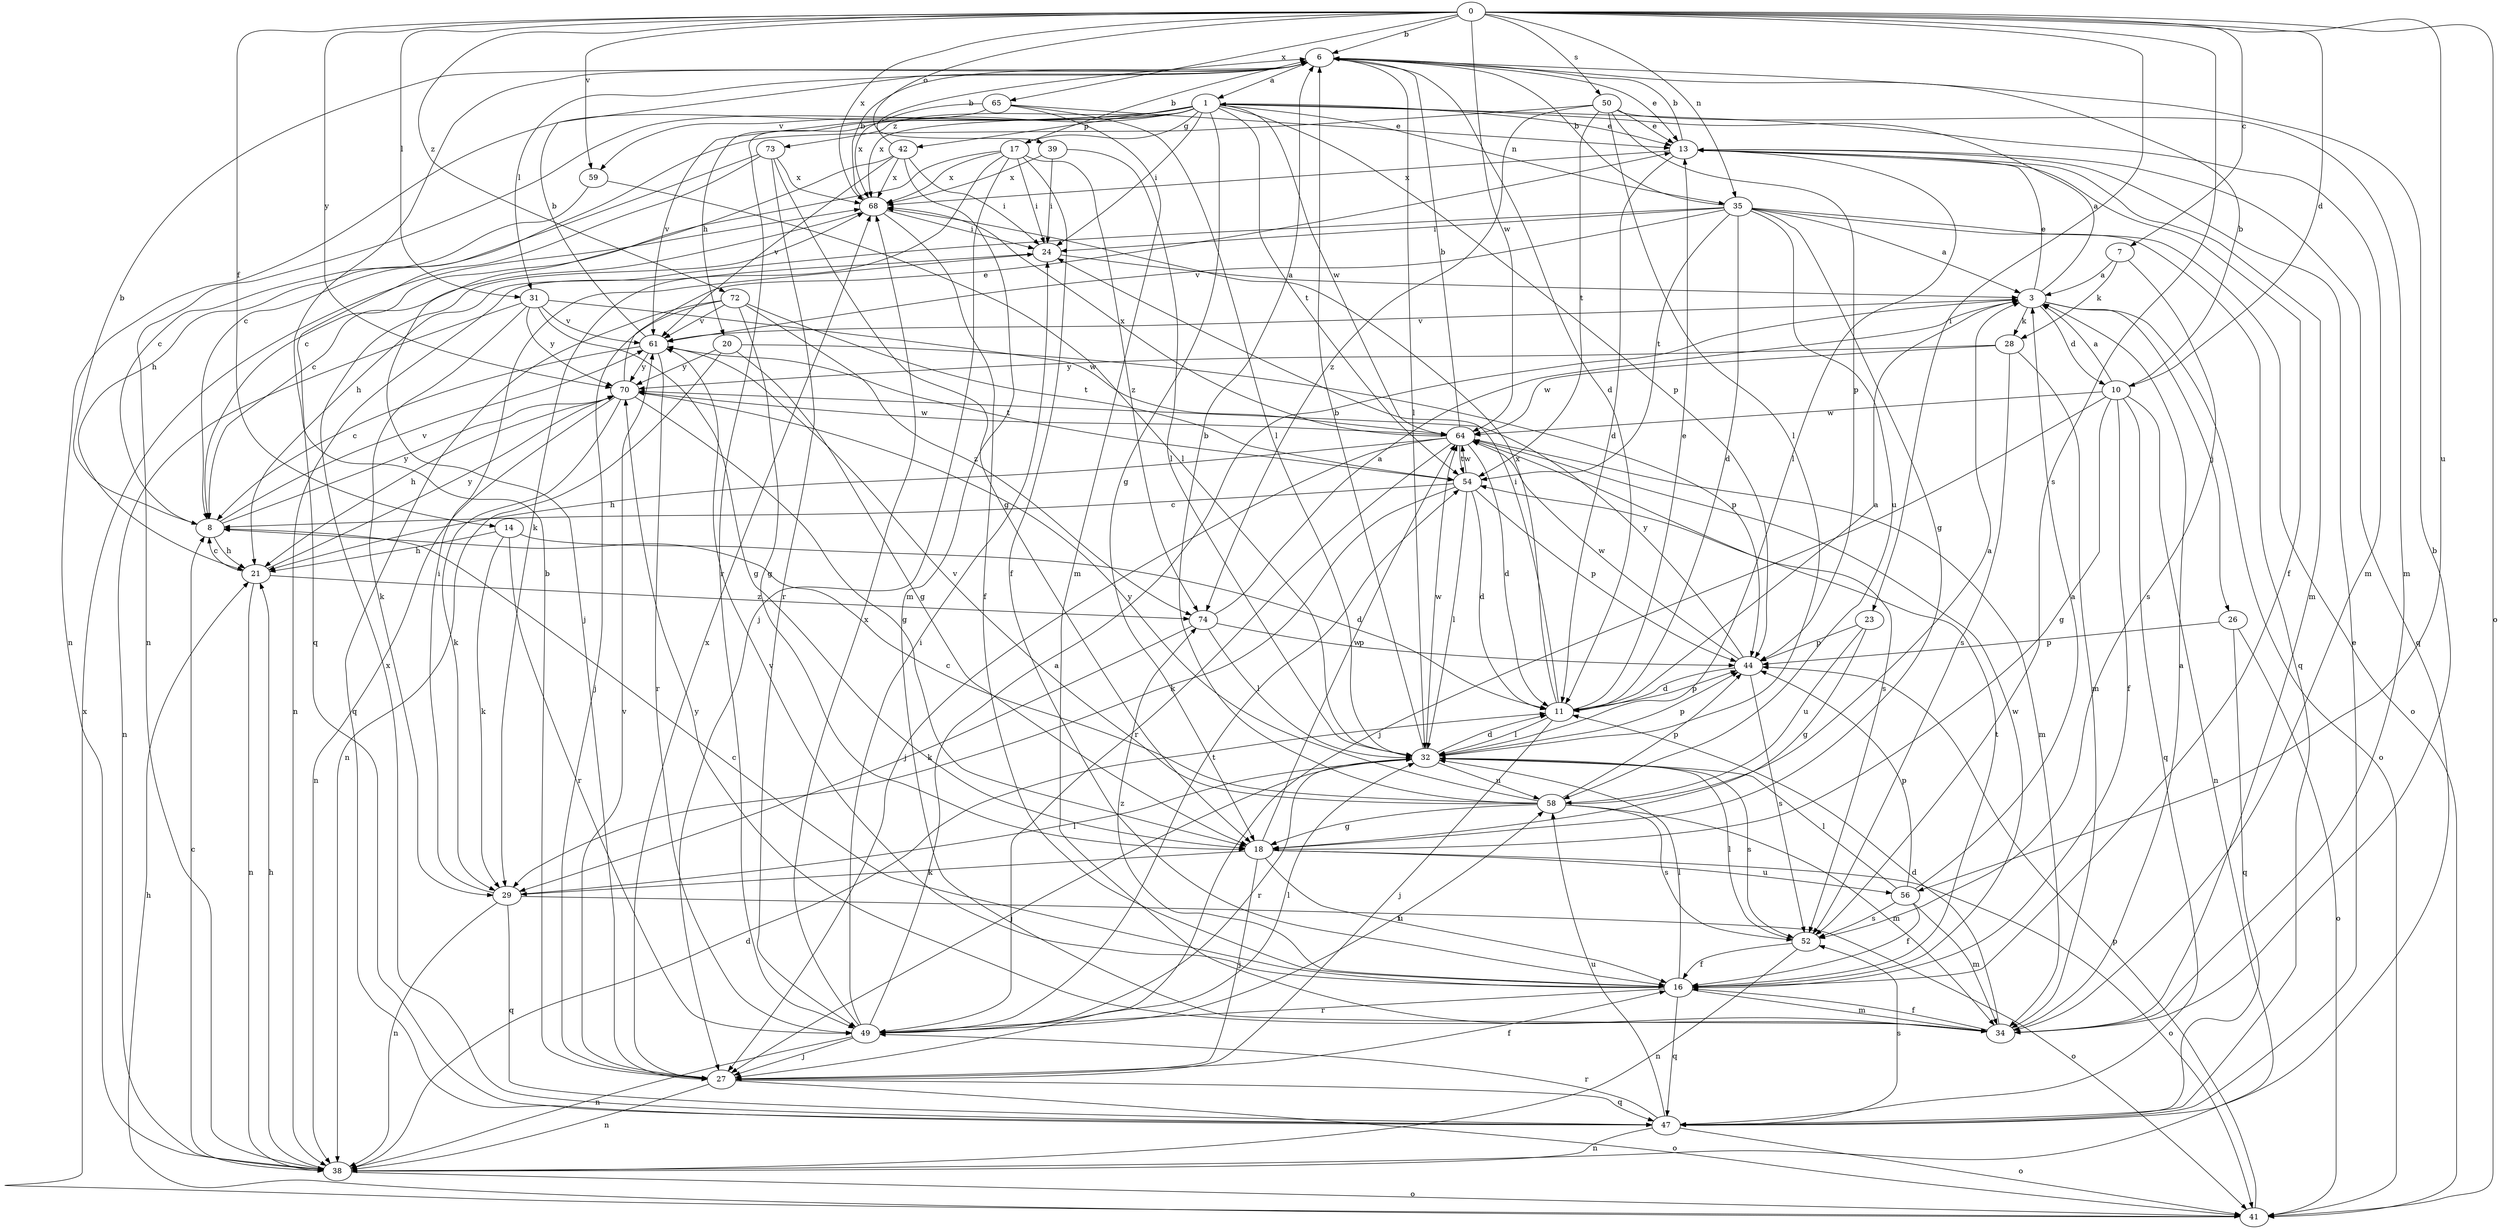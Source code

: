 strict digraph  {
0;
1;
3;
6;
7;
8;
10;
11;
13;
14;
16;
17;
18;
20;
21;
23;
24;
26;
27;
28;
29;
31;
32;
34;
35;
38;
39;
41;
42;
44;
47;
49;
50;
52;
54;
56;
58;
59;
61;
64;
65;
68;
70;
72;
73;
74;
0 -> 6  [label=b];
0 -> 7  [label=c];
0 -> 10  [label=d];
0 -> 14  [label=f];
0 -> 23  [label=i];
0 -> 31  [label=l];
0 -> 35  [label=n];
0 -> 39  [label=o];
0 -> 41  [label=o];
0 -> 50  [label=s];
0 -> 52  [label=s];
0 -> 56  [label=u];
0 -> 59  [label=v];
0 -> 64  [label=w];
0 -> 65  [label=x];
0 -> 68  [label=x];
0 -> 70  [label=y];
0 -> 72  [label=z];
1 -> 13  [label=e];
1 -> 17  [label=g];
1 -> 18  [label=g];
1 -> 20  [label=h];
1 -> 24  [label=i];
1 -> 34  [label=m];
1 -> 35  [label=n];
1 -> 38  [label=n];
1 -> 42  [label=p];
1 -> 44  [label=p];
1 -> 49  [label=r];
1 -> 54  [label=t];
1 -> 59  [label=v];
1 -> 61  [label=v];
1 -> 64  [label=w];
1 -> 68  [label=x];
1 -> 73  [label=z];
3 -> 1  [label=a];
3 -> 10  [label=d];
3 -> 13  [label=e];
3 -> 26  [label=j];
3 -> 28  [label=k];
3 -> 41  [label=o];
3 -> 61  [label=v];
6 -> 1  [label=a];
6 -> 11  [label=d];
6 -> 13  [label=e];
6 -> 31  [label=l];
6 -> 32  [label=l];
7 -> 3  [label=a];
7 -> 28  [label=k];
7 -> 52  [label=s];
8 -> 6  [label=b];
8 -> 21  [label=h];
8 -> 61  [label=v];
8 -> 70  [label=y];
10 -> 3  [label=a];
10 -> 6  [label=b];
10 -> 16  [label=f];
10 -> 18  [label=g];
10 -> 27  [label=j];
10 -> 38  [label=n];
10 -> 47  [label=q];
10 -> 64  [label=w];
11 -> 3  [label=a];
11 -> 13  [label=e];
11 -> 24  [label=i];
11 -> 27  [label=j];
11 -> 32  [label=l];
11 -> 44  [label=p];
11 -> 68  [label=x];
13 -> 6  [label=b];
13 -> 11  [label=d];
13 -> 16  [label=f];
13 -> 32  [label=l];
13 -> 34  [label=m];
13 -> 47  [label=q];
13 -> 68  [label=x];
14 -> 11  [label=d];
14 -> 21  [label=h];
14 -> 29  [label=k];
14 -> 49  [label=r];
16 -> 8  [label=c];
16 -> 32  [label=l];
16 -> 34  [label=m];
16 -> 47  [label=q];
16 -> 49  [label=r];
16 -> 54  [label=t];
16 -> 61  [label=v];
16 -> 64  [label=w];
16 -> 74  [label=z];
17 -> 6  [label=b];
17 -> 8  [label=c];
17 -> 16  [label=f];
17 -> 24  [label=i];
17 -> 27  [label=j];
17 -> 29  [label=k];
17 -> 68  [label=x];
17 -> 74  [label=z];
18 -> 16  [label=f];
18 -> 27  [label=j];
18 -> 29  [label=k];
18 -> 41  [label=o];
18 -> 56  [label=u];
18 -> 64  [label=w];
20 -> 18  [label=g];
20 -> 38  [label=n];
20 -> 44  [label=p];
20 -> 70  [label=y];
21 -> 8  [label=c];
21 -> 38  [label=n];
21 -> 70  [label=y];
21 -> 74  [label=z];
23 -> 18  [label=g];
23 -> 44  [label=p];
23 -> 58  [label=u];
24 -> 3  [label=a];
24 -> 38  [label=n];
26 -> 41  [label=o];
26 -> 44  [label=p];
26 -> 47  [label=q];
27 -> 6  [label=b];
27 -> 16  [label=f];
27 -> 38  [label=n];
27 -> 41  [label=o];
27 -> 47  [label=q];
27 -> 61  [label=v];
27 -> 68  [label=x];
28 -> 34  [label=m];
28 -> 52  [label=s];
28 -> 64  [label=w];
28 -> 70  [label=y];
29 -> 24  [label=i];
29 -> 32  [label=l];
29 -> 38  [label=n];
29 -> 41  [label=o];
29 -> 47  [label=q];
31 -> 18  [label=g];
31 -> 29  [label=k];
31 -> 38  [label=n];
31 -> 61  [label=v];
31 -> 64  [label=w];
31 -> 70  [label=y];
32 -> 6  [label=b];
32 -> 11  [label=d];
32 -> 27  [label=j];
32 -> 44  [label=p];
32 -> 49  [label=r];
32 -> 52  [label=s];
32 -> 58  [label=u];
32 -> 64  [label=w];
34 -> 3  [label=a];
34 -> 6  [label=b];
34 -> 11  [label=d];
34 -> 16  [label=f];
34 -> 70  [label=y];
35 -> 3  [label=a];
35 -> 6  [label=b];
35 -> 11  [label=d];
35 -> 18  [label=g];
35 -> 21  [label=h];
35 -> 24  [label=i];
35 -> 41  [label=o];
35 -> 47  [label=q];
35 -> 54  [label=t];
35 -> 58  [label=u];
35 -> 61  [label=v];
38 -> 8  [label=c];
38 -> 11  [label=d];
38 -> 21  [label=h];
38 -> 41  [label=o];
39 -> 24  [label=i];
39 -> 32  [label=l];
39 -> 68  [label=x];
41 -> 21  [label=h];
41 -> 44  [label=p];
41 -> 68  [label=x];
42 -> 6  [label=b];
42 -> 24  [label=i];
42 -> 27  [label=j];
42 -> 34  [label=m];
42 -> 61  [label=v];
42 -> 68  [label=x];
44 -> 11  [label=d];
44 -> 52  [label=s];
44 -> 64  [label=w];
44 -> 70  [label=y];
47 -> 13  [label=e];
47 -> 38  [label=n];
47 -> 41  [label=o];
47 -> 49  [label=r];
47 -> 52  [label=s];
47 -> 58  [label=u];
47 -> 68  [label=x];
49 -> 3  [label=a];
49 -> 24  [label=i];
49 -> 27  [label=j];
49 -> 32  [label=l];
49 -> 38  [label=n];
49 -> 54  [label=t];
49 -> 58  [label=u];
49 -> 68  [label=x];
50 -> 8  [label=c];
50 -> 13  [label=e];
50 -> 32  [label=l];
50 -> 34  [label=m];
50 -> 44  [label=p];
50 -> 54  [label=t];
50 -> 74  [label=z];
52 -> 16  [label=f];
52 -> 32  [label=l];
52 -> 38  [label=n];
54 -> 8  [label=c];
54 -> 11  [label=d];
54 -> 29  [label=k];
54 -> 32  [label=l];
54 -> 44  [label=p];
54 -> 64  [label=w];
56 -> 3  [label=a];
56 -> 16  [label=f];
56 -> 32  [label=l];
56 -> 34  [label=m];
56 -> 44  [label=p];
56 -> 52  [label=s];
58 -> 3  [label=a];
58 -> 6  [label=b];
58 -> 8  [label=c];
58 -> 18  [label=g];
58 -> 34  [label=m];
58 -> 44  [label=p];
58 -> 52  [label=s];
58 -> 61  [label=v];
58 -> 70  [label=y];
59 -> 8  [label=c];
59 -> 32  [label=l];
61 -> 6  [label=b];
61 -> 8  [label=c];
61 -> 49  [label=r];
61 -> 54  [label=t];
61 -> 70  [label=y];
64 -> 6  [label=b];
64 -> 11  [label=d];
64 -> 21  [label=h];
64 -> 27  [label=j];
64 -> 34  [label=m];
64 -> 49  [label=r];
64 -> 52  [label=s];
64 -> 54  [label=t];
64 -> 68  [label=x];
65 -> 13  [label=e];
65 -> 32  [label=l];
65 -> 34  [label=m];
65 -> 38  [label=n];
65 -> 68  [label=x];
68 -> 6  [label=b];
68 -> 8  [label=c];
68 -> 16  [label=f];
68 -> 24  [label=i];
70 -> 13  [label=e];
70 -> 18  [label=g];
70 -> 21  [label=h];
70 -> 29  [label=k];
70 -> 38  [label=n];
70 -> 64  [label=w];
72 -> 18  [label=g];
72 -> 27  [label=j];
72 -> 47  [label=q];
72 -> 54  [label=t];
72 -> 61  [label=v];
72 -> 74  [label=z];
73 -> 18  [label=g];
73 -> 21  [label=h];
73 -> 47  [label=q];
73 -> 49  [label=r];
73 -> 68  [label=x];
74 -> 3  [label=a];
74 -> 29  [label=k];
74 -> 32  [label=l];
74 -> 44  [label=p];
}
